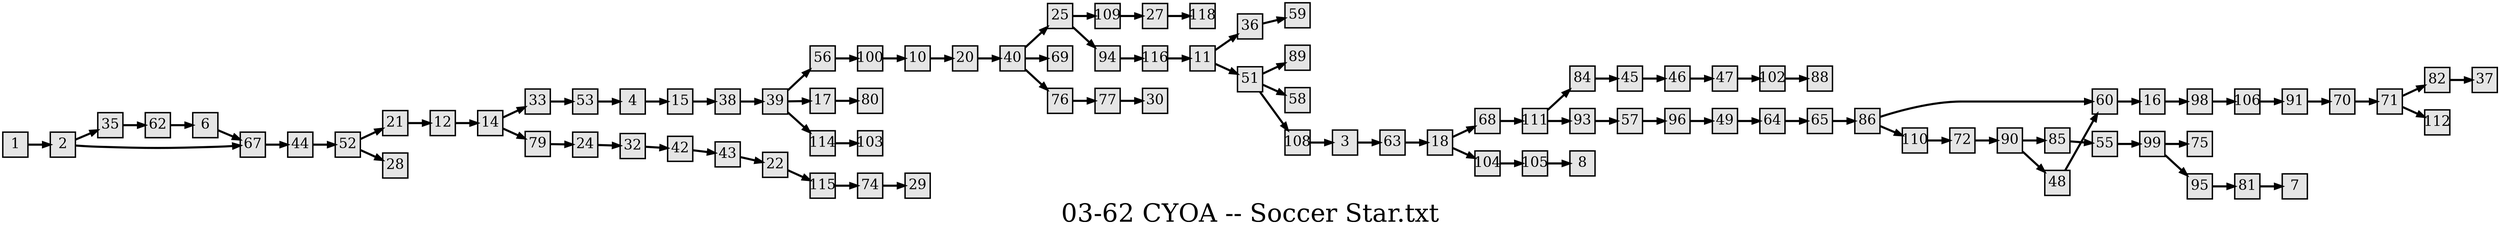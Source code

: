 digraph g{
  graph [ label="03-62 CYOA -- Soccer Star.txt" rankdir=LR, ordering=out, fontsize=36, nodesep="0.35", ranksep="0.45"];
  node  [shape=rect, penwidth=2, fontsize=20, style=filled, fillcolor=grey90, margin="0,0", labelfloat=true, regular=true, fixedsize=true];
  edge  [labelfloat=true, penwidth=3, fontsize=12];

  1 -> 2;
  2 -> 35;
  2 -> 67;
  3 -> 63;
  4 -> 15;
  6 -> 67;
  10 -> 20;
  11 -> 36;
  11 -> 51;
  12 -> 14;
  14 -> 33;
  14 -> 79;
  15 -> 38;
  16 -> 98;
  17 -> 80;
  18 -> 68;
  18 -> 104;
  20 -> 40;
  21 -> 12;
  22 -> 115;
  24 -> 32;
  25 -> 109;
  25 -> 94;
  27 -> 118;
  32 -> 42;
  33 -> 53;
  35 -> 62;
  36 -> 59;
  38 -> 39;
  39 -> 56;
  39 -> 17;
  39 -> 114;
  40 -> 25;
  40 -> 69;
  40 -> 76;
  42 -> 43;
  43 -> 22;
  44 -> 52;
  45 -> 46;
  46 -> 47;
  47 -> 102;
  48 -> 60;
  49 -> 64;
  51 -> 89;
  51 -> 58;
  51 -> 108;
  52 -> 21;
  52 -> 28;
  53 -> 4;
  55 -> 99;
  56 -> 100;
  57 -> 96;
  60 -> 16;
  62 -> 6;
  63 -> 18;
  64 -> 65;
  65 -> 86;
  67 -> 44;
  68 -> 111;
  70 -> 71;
  71 -> 82;
  71 -> 112;
  72 -> 90;
  74 -> 29;
  76 -> 77;
  77 -> 30;
  79 -> 24;
  81 -> 7;
  82 -> 37;
  84 -> 45;
  85 -> 55;
  86 -> 60;
  86 -> 110;
  90 -> 85;
  90 -> 48;
  91 -> 70;
  93 -> 57;
  94 -> 116;
  95 -> 81;
  96 -> 49;
  98 -> 106;
  99 -> 75;
  99 -> 95;
  100 -> 10;
  102 -> 88;
  104 -> 105;
  105 -> 8;
  106 -> 91;
  108 -> 3;
  109 -> 27;
  110 -> 72;
  111 -> 84;
  111 -> 93;
  114 -> 103;
  115 -> 74;
  116 -> 11;
}

